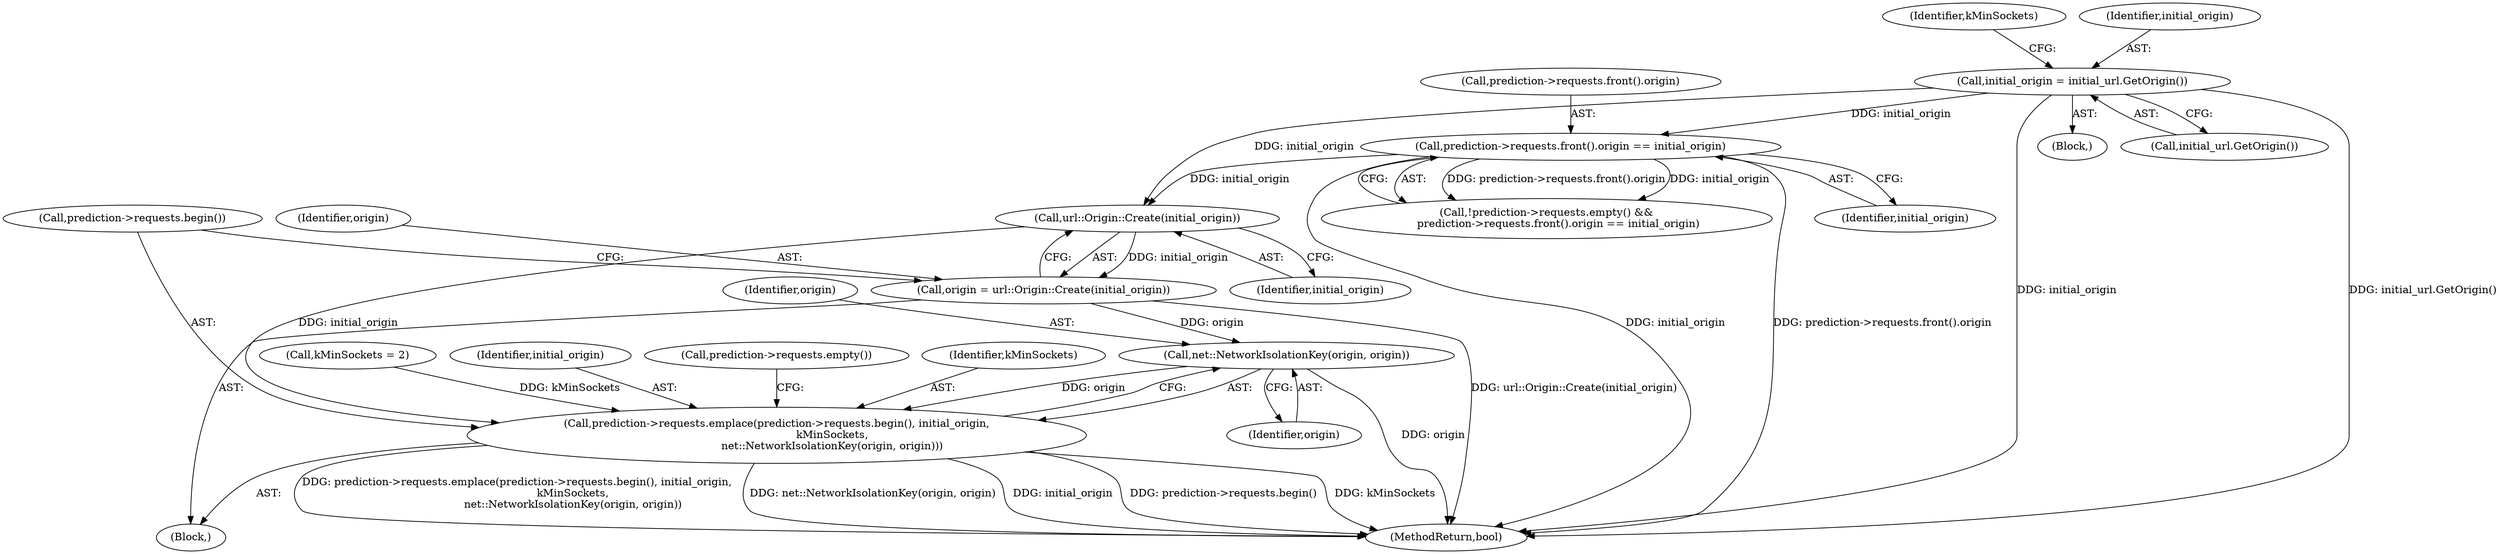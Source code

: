 digraph "1_Chrome_fec26ff33bf372476a70326f3669a35f34a9d474_1@del" {
"1000140" [label="(Call,url::Origin::Create(initial_origin))"];
"1000116" [label="(Call,prediction->requests.front().origin == initial_origin)"];
"1000105" [label="(Call,initial_origin = initial_url.GetOrigin())"];
"1000138" [label="(Call,origin = url::Origin::Create(initial_origin))"];
"1000146" [label="(Call,net::NetworkIsolationKey(origin, origin))"];
"1000142" [label="(Call,prediction->requests.emplace(prediction->requests.begin(), initial_origin,\n                                 kMinSockets,\n                                 net::NetworkIsolationKey(origin, origin)))"];
"1000105" [label="(Call,initial_origin = initial_url.GetOrigin())"];
"1000103" [label="(Block,)"];
"1000113" [label="(Call,!prediction->requests.empty() &&\n       prediction->requests.front().origin == initial_origin)"];
"1000145" [label="(Identifier,kMinSockets)"];
"1000139" [label="(Identifier,origin)"];
"1000143" [label="(Call,prediction->requests.begin())"];
"1000136" [label="(Block,)"];
"1000110" [label="(Identifier,kMinSockets)"];
"1000116" [label="(Call,prediction->requests.front().origin == initial_origin)"];
"1000142" [label="(Call,prediction->requests.emplace(prediction->requests.begin(), initial_origin,\n                                 kMinSockets,\n                                 net::NetworkIsolationKey(origin, origin)))"];
"1000117" [label="(Call,prediction->requests.front().origin)"];
"1000107" [label="(Call,initial_url.GetOrigin())"];
"1000106" [label="(Identifier,initial_origin)"];
"1000140" [label="(Call,url::Origin::Create(initial_origin))"];
"1000138" [label="(Call,origin = url::Origin::Create(initial_origin))"];
"1000141" [label="(Identifier,initial_origin)"];
"1000146" [label="(Call,net::NetworkIsolationKey(origin, origin))"];
"1000120" [label="(Identifier,initial_origin)"];
"1000147" [label="(Identifier,origin)"];
"1000152" [label="(MethodReturn,bool)"];
"1000148" [label="(Identifier,origin)"];
"1000109" [label="(Call,kMinSockets = 2)"];
"1000144" [label="(Identifier,initial_origin)"];
"1000151" [label="(Call,prediction->requests.empty())"];
"1000140" -> "1000138"  [label="AST: "];
"1000140" -> "1000141"  [label="CFG: "];
"1000141" -> "1000140"  [label="AST: "];
"1000138" -> "1000140"  [label="CFG: "];
"1000140" -> "1000138"  [label="DDG: initial_origin"];
"1000116" -> "1000140"  [label="DDG: initial_origin"];
"1000105" -> "1000140"  [label="DDG: initial_origin"];
"1000140" -> "1000142"  [label="DDG: initial_origin"];
"1000116" -> "1000113"  [label="AST: "];
"1000116" -> "1000120"  [label="CFG: "];
"1000117" -> "1000116"  [label="AST: "];
"1000120" -> "1000116"  [label="AST: "];
"1000113" -> "1000116"  [label="CFG: "];
"1000116" -> "1000152"  [label="DDG: prediction->requests.front().origin"];
"1000116" -> "1000152"  [label="DDG: initial_origin"];
"1000116" -> "1000113"  [label="DDG: prediction->requests.front().origin"];
"1000116" -> "1000113"  [label="DDG: initial_origin"];
"1000105" -> "1000116"  [label="DDG: initial_origin"];
"1000105" -> "1000103"  [label="AST: "];
"1000105" -> "1000107"  [label="CFG: "];
"1000106" -> "1000105"  [label="AST: "];
"1000107" -> "1000105"  [label="AST: "];
"1000110" -> "1000105"  [label="CFG: "];
"1000105" -> "1000152"  [label="DDG: initial_url.GetOrigin()"];
"1000105" -> "1000152"  [label="DDG: initial_origin"];
"1000138" -> "1000136"  [label="AST: "];
"1000139" -> "1000138"  [label="AST: "];
"1000143" -> "1000138"  [label="CFG: "];
"1000138" -> "1000152"  [label="DDG: url::Origin::Create(initial_origin)"];
"1000138" -> "1000146"  [label="DDG: origin"];
"1000146" -> "1000142"  [label="AST: "];
"1000146" -> "1000148"  [label="CFG: "];
"1000147" -> "1000146"  [label="AST: "];
"1000148" -> "1000146"  [label="AST: "];
"1000142" -> "1000146"  [label="CFG: "];
"1000146" -> "1000152"  [label="DDG: origin"];
"1000146" -> "1000142"  [label="DDG: origin"];
"1000142" -> "1000136"  [label="AST: "];
"1000143" -> "1000142"  [label="AST: "];
"1000144" -> "1000142"  [label="AST: "];
"1000145" -> "1000142"  [label="AST: "];
"1000151" -> "1000142"  [label="CFG: "];
"1000142" -> "1000152"  [label="DDG: prediction->requests.emplace(prediction->requests.begin(), initial_origin,\n                                 kMinSockets,\n                                 net::NetworkIsolationKey(origin, origin))"];
"1000142" -> "1000152"  [label="DDG: net::NetworkIsolationKey(origin, origin)"];
"1000142" -> "1000152"  [label="DDG: initial_origin"];
"1000142" -> "1000152"  [label="DDG: prediction->requests.begin()"];
"1000142" -> "1000152"  [label="DDG: kMinSockets"];
"1000109" -> "1000142"  [label="DDG: kMinSockets"];
}
